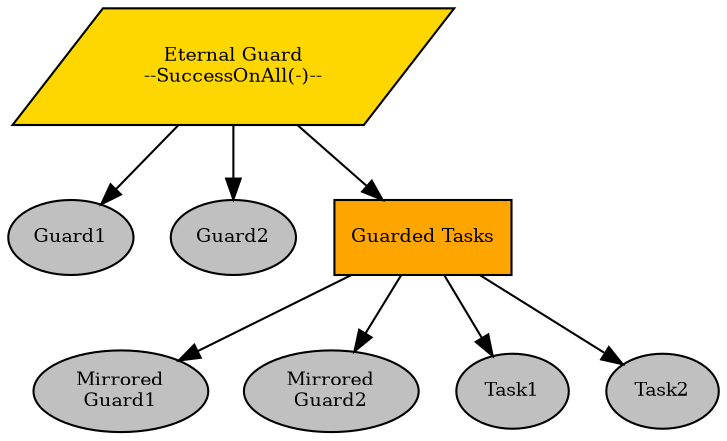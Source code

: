 digraph pastafarianism {
graph [fontname="times-roman"];
node [fontname="times-roman"];
edge [fontname="times-roman"];
"Eternal Guard" [fillcolor=gold, fontcolor=black, fontsize=9, label="Eternal Guard\n--SuccessOnAll(-)--", shape=parallelogram, style=filled];
Guard1 [fillcolor=gray, fontcolor=black, fontsize=9, label=Guard1, shape=ellipse, style=filled];
"Eternal Guard" -> Guard1;
Guard2 [fillcolor=gray, fontcolor=black, fontsize=9, label=Guard2, shape=ellipse, style=filled];
"Eternal Guard" -> Guard2;
"Guarded Tasks" [fillcolor=orange, fontcolor=black, fontsize=9, label="Guarded Tasks", shape=box, style=filled];
"Eternal Guard" -> "Guarded Tasks";
"Mirrored\nGuard1" [fillcolor=gray, fontcolor=black, fontsize=9, label="Mirrored\nGuard1", shape=ellipse, style=filled];
"Guarded Tasks" -> "Mirrored\nGuard1";
"Mirrored\nGuard2" [fillcolor=gray, fontcolor=black, fontsize=9, label="Mirrored\nGuard2", shape=ellipse, style=filled];
"Guarded Tasks" -> "Mirrored\nGuard2";
Task1 [fillcolor=gray, fontcolor=black, fontsize=9, label=Task1, shape=ellipse, style=filled];
"Guarded Tasks" -> Task1;
Task2 [fillcolor=gray, fontcolor=black, fontsize=9, label=Task2, shape=ellipse, style=filled];
"Guarded Tasks" -> Task2;
}
